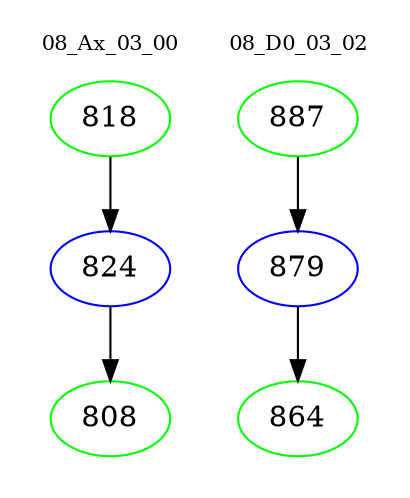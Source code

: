 digraph{
subgraph cluster_0 {
color = white
label = "08_Ax_03_00";
fontsize=10;
T0_818 [label="818", color="green"]
T0_818 -> T0_824 [color="black"]
T0_824 [label="824", color="blue"]
T0_824 -> T0_808 [color="black"]
T0_808 [label="808", color="green"]
}
subgraph cluster_1 {
color = white
label = "08_D0_03_02";
fontsize=10;
T1_887 [label="887", color="green"]
T1_887 -> T1_879 [color="black"]
T1_879 [label="879", color="blue"]
T1_879 -> T1_864 [color="black"]
T1_864 [label="864", color="green"]
}
}
